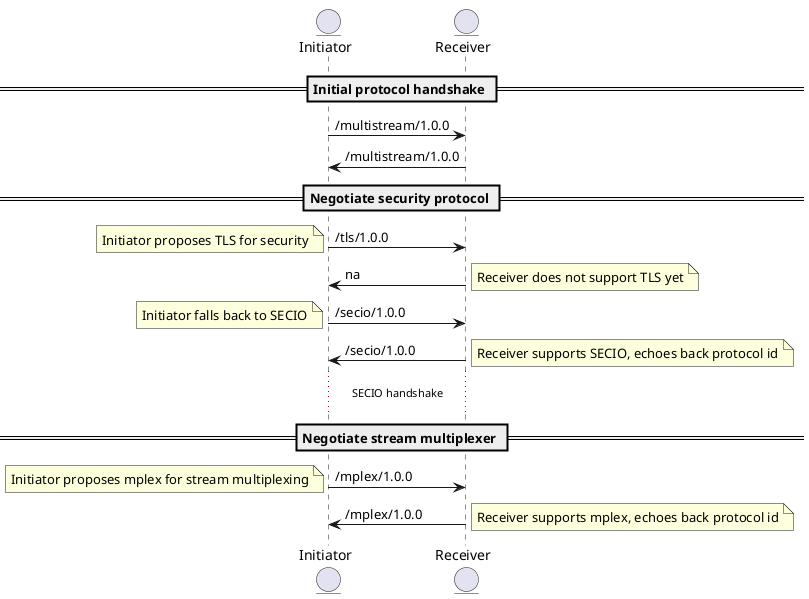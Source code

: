 @startuml

entity Initiator
entity Receiver

== Initial protocol handshake ==

Initiator -> Receiver: /multistream/1.0.0
Receiver -> Initiator: /multistream/1.0.0

== Negotiate security protocol ==

Initiator -> Receiver: /tls/1.0.0
note left: Initiator proposes TLS for security

Receiver -> Initiator: na
note right: Receiver does not support TLS yet

Initiator -> Receiver: /secio/1.0.0
note left: Initiator falls back to SECIO

Receiver -> Initiator: /secio/1.0.0
note right: Receiver supports SECIO, echoes back protocol id

... SECIO handshake ...

== Negotiate stream multiplexer ==

Initiator -> Receiver: /mplex/1.0.0
note left: Initiator proposes mplex for stream multiplexing

Receiver -> Initiator: /mplex/1.0.0
note right: Receiver supports mplex, echoes back protocol id

@enduml

